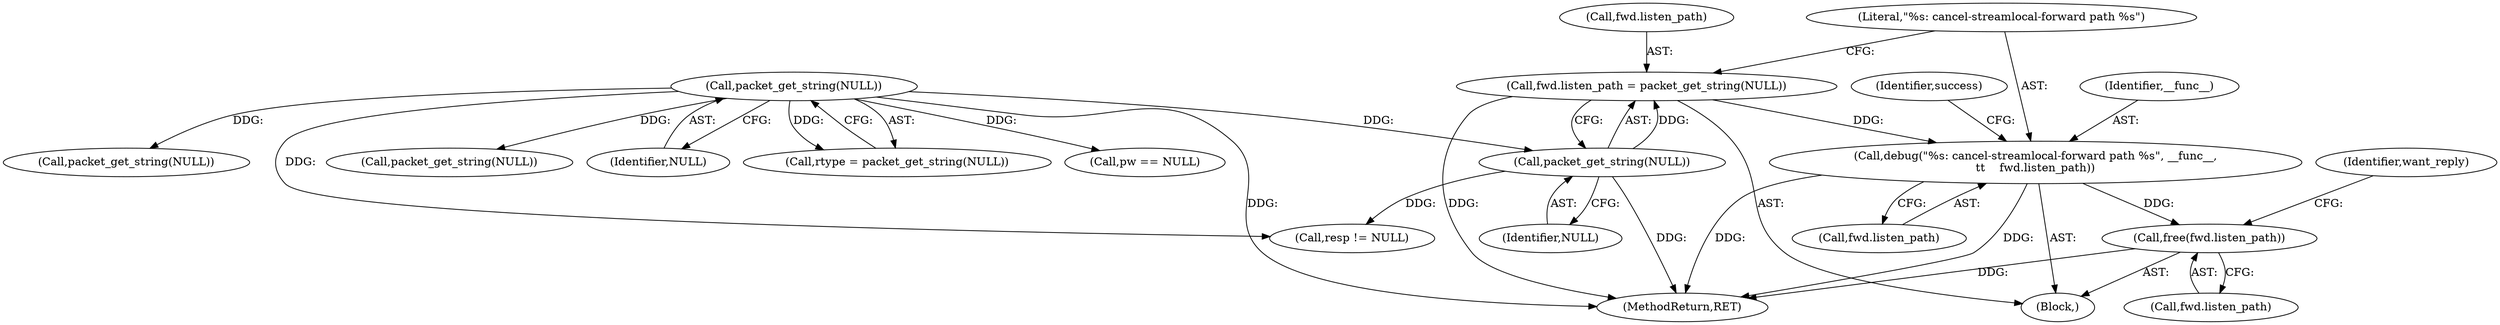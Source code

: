 digraph "0_src_c76fac666ea038753294f2ac94d310f8adece9ce@API" {
"1000418" [label="(Call,free(fwd.listen_path))"];
"1000407" [label="(Call,debug(\"%s: cancel-streamlocal-forward path %s\", __func__,\n\t\t    fwd.listen_path))"];
"1000401" [label="(Call,fwd.listen_path = packet_get_string(NULL))"];
"1000405" [label="(Call,packet_get_string(NULL))"];
"1000127" [label="(Call,packet_get_string(NULL))"];
"1000294" [label="(Call,packet_get_string(NULL))"];
"1000409" [label="(Identifier,__func__)"];
"1000477" [label="(MethodReturn,RET)"];
"1000128" [label="(Identifier,NULL)"];
"1000406" [label="(Identifier,NULL)"];
"1000125" [label="(Call,rtype = packet_get_string(NULL))"];
"1000152" [label="(Call,pw == NULL)"];
"1000418" [label="(Call,free(fwd.listen_path))"];
"1000408" [label="(Literal,\"%s: cancel-streamlocal-forward path %s\")"];
"1000127" [label="(Call,packet_get_string(NULL))"];
"1000419" [label="(Call,fwd.listen_path)"];
"1000410" [label="(Call,fwd.listen_path)"];
"1000402" [label="(Call,fwd.listen_path)"];
"1000407" [label="(Call,debug(\"%s: cancel-streamlocal-forward path %s\", __func__,\n\t\t    fwd.listen_path))"];
"1000405" [label="(Call,packet_get_string(NULL))"];
"1000450" [label="(Identifier,want_reply)"];
"1000340" [label="(Call,packet_get_string(NULL))"];
"1000401" [label="(Call,fwd.listen_path = packet_get_string(NULL))"];
"1000393" [label="(Block,)"];
"1000460" [label="(Call,resp != NULL)"];
"1000414" [label="(Identifier,success)"];
"1000418" -> "1000393"  [label="AST: "];
"1000418" -> "1000419"  [label="CFG: "];
"1000419" -> "1000418"  [label="AST: "];
"1000450" -> "1000418"  [label="CFG: "];
"1000418" -> "1000477"  [label="DDG: "];
"1000407" -> "1000418"  [label="DDG: "];
"1000407" -> "1000393"  [label="AST: "];
"1000407" -> "1000410"  [label="CFG: "];
"1000408" -> "1000407"  [label="AST: "];
"1000409" -> "1000407"  [label="AST: "];
"1000410" -> "1000407"  [label="AST: "];
"1000414" -> "1000407"  [label="CFG: "];
"1000407" -> "1000477"  [label="DDG: "];
"1000407" -> "1000477"  [label="DDG: "];
"1000401" -> "1000407"  [label="DDG: "];
"1000401" -> "1000393"  [label="AST: "];
"1000401" -> "1000405"  [label="CFG: "];
"1000402" -> "1000401"  [label="AST: "];
"1000405" -> "1000401"  [label="AST: "];
"1000408" -> "1000401"  [label="CFG: "];
"1000401" -> "1000477"  [label="DDG: "];
"1000405" -> "1000401"  [label="DDG: "];
"1000405" -> "1000406"  [label="CFG: "];
"1000406" -> "1000405"  [label="AST: "];
"1000405" -> "1000477"  [label="DDG: "];
"1000127" -> "1000405"  [label="DDG: "];
"1000405" -> "1000460"  [label="DDG: "];
"1000127" -> "1000125"  [label="AST: "];
"1000127" -> "1000128"  [label="CFG: "];
"1000128" -> "1000127"  [label="AST: "];
"1000125" -> "1000127"  [label="CFG: "];
"1000127" -> "1000477"  [label="DDG: "];
"1000127" -> "1000125"  [label="DDG: "];
"1000127" -> "1000152"  [label="DDG: "];
"1000127" -> "1000294"  [label="DDG: "];
"1000127" -> "1000340"  [label="DDG: "];
"1000127" -> "1000460"  [label="DDG: "];
}
